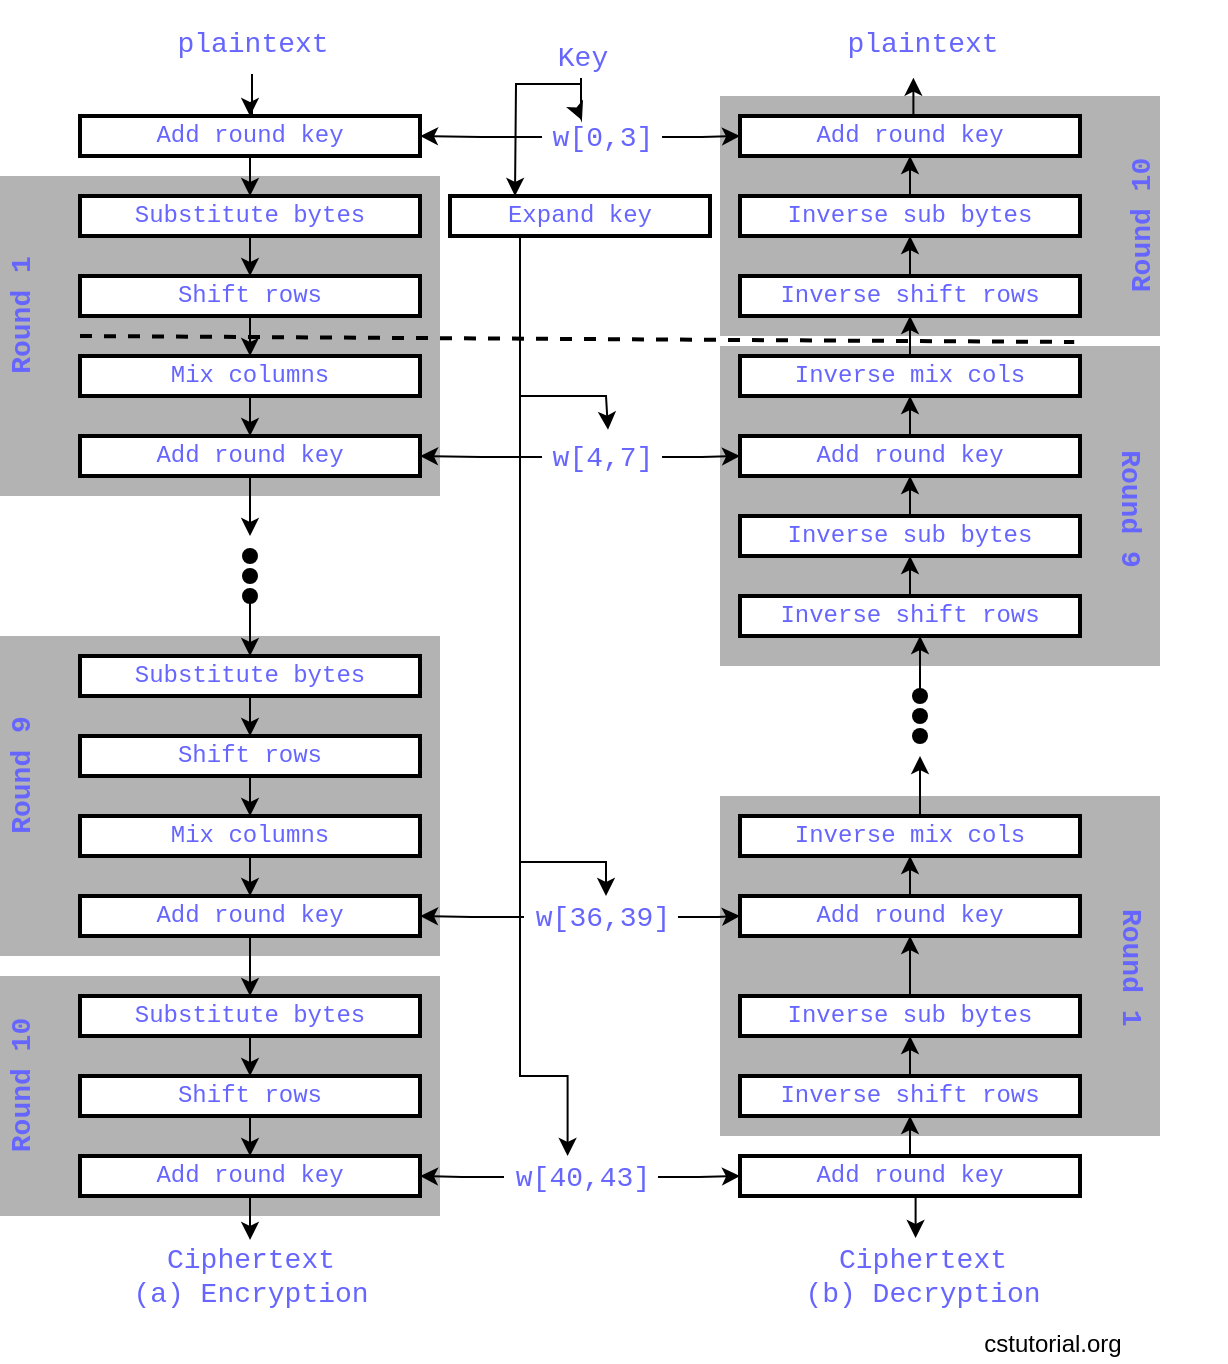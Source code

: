 <mxfile version="17.4.5" type="github" pages="3">
  <diagram id="CxzAvetqkkrdHBWZVYmS" name="Page-1">
    <mxGraphModel dx="832" dy="452" grid="0" gridSize="10" guides="1" tooltips="1" connect="1" arrows="1" fold="1" page="1" pageScale="1" pageWidth="650" pageHeight="400" background="none" math="0" shadow="0">
      <root>
        <mxCell id="0" />
        <mxCell id="1" parent="0" />
        <mxCell id="elB4nLdQnV68VaoinqlS-128" value="" style="group;rounded=0;fontColor=#6666FF;fontFamily=Courier New;" parent="1" vertex="1" connectable="0">
          <mxGeometry x="380" y="430" width="245" height="170" as="geometry" />
        </mxCell>
        <mxCell id="elB4nLdQnV68VaoinqlS-129" value="" style="rounded=0;whiteSpace=wrap;html=1;fontSize=14;strokeColor=none;strokeWidth=2;fillColor=#B3B3B3;fontColor=#6666FF;fontFamily=Courier New;" parent="elB4nLdQnV68VaoinqlS-128" vertex="1">
          <mxGeometry width="220" height="170" as="geometry" />
        </mxCell>
        <mxCell id="elB4nLdQnV68VaoinqlS-130" value="&lt;b&gt;Round 1&lt;br&gt;&lt;/b&gt;" style="text;html=1;align=center;verticalAlign=middle;resizable=0;points=[];autosize=1;strokeColor=none;fillColor=none;fontSize=14;rotation=90;rounded=0;fontColor=#6666FF;fontFamily=Courier New;" parent="elB4nLdQnV68VaoinqlS-128" vertex="1">
          <mxGeometry x="171" y="74.375" width="69" height="21" as="geometry" />
        </mxCell>
        <mxCell id="elB4nLdQnV68VaoinqlS-125" value="" style="group;rounded=0;fontColor=#6666FF;fontFamily=Courier New;" parent="1" vertex="1" connectable="0">
          <mxGeometry x="380" y="205" width="245" height="160" as="geometry" />
        </mxCell>
        <mxCell id="elB4nLdQnV68VaoinqlS-126" value="" style="rounded=0;whiteSpace=wrap;html=1;fontSize=14;strokeColor=none;strokeWidth=2;fillColor=#B3B3B3;fontColor=#6666FF;fontFamily=Courier New;" parent="elB4nLdQnV68VaoinqlS-125" vertex="1">
          <mxGeometry width="220" height="160" as="geometry" />
        </mxCell>
        <mxCell id="elB4nLdQnV68VaoinqlS-127" value="&lt;b&gt;Round 9&lt;br&gt;&lt;/b&gt;" style="text;html=1;align=center;verticalAlign=middle;resizable=0;points=[];autosize=1;strokeColor=none;fillColor=none;fontSize=14;rotation=90;rounded=0;fontColor=#6666FF;fontFamily=Courier New;" parent="elB4nLdQnV68VaoinqlS-125" vertex="1">
          <mxGeometry x="171" y="70" width="69" height="21" as="geometry" />
        </mxCell>
        <mxCell id="elB4nLdQnV68VaoinqlS-114" value="" style="group;rotation=-180;rounded=0;fontColor=#6666FF;fontFamily=Courier New;" parent="1" vertex="1" connectable="0">
          <mxGeometry x="380" y="80" width="253" height="120" as="geometry" />
        </mxCell>
        <mxCell id="elB4nLdQnV68VaoinqlS-115" value="" style="rounded=0;whiteSpace=wrap;html=1;fontSize=14;strokeColor=none;strokeWidth=2;fillColor=#B3B3B3;rotation=-180;fontColor=#6666FF;fontFamily=Courier New;" parent="elB4nLdQnV68VaoinqlS-114" vertex="1">
          <mxGeometry width="220" height="120" as="geometry" />
        </mxCell>
        <mxCell id="elB4nLdQnV68VaoinqlS-116" value="&lt;b&gt;Round 10&lt;br&gt;&lt;/b&gt;" style="text;html=1;align=center;verticalAlign=middle;resizable=0;points=[];autosize=1;strokeColor=none;fillColor=none;fontSize=14;rotation=-90;rounded=0;fontColor=#6666FF;fontFamily=Courier New;" parent="elB4nLdQnV68VaoinqlS-114" vertex="1">
          <mxGeometry x="172" y="55" width="77" height="21" as="geometry" />
        </mxCell>
        <mxCell id="elB4nLdQnV68VaoinqlS-111" value="" style="group;rounded=0;fontColor=#6666FF;fontFamily=Courier New;" parent="1" vertex="1" connectable="0">
          <mxGeometry x="20" y="520" width="220" height="120" as="geometry" />
        </mxCell>
        <mxCell id="elB4nLdQnV68VaoinqlS-112" value="" style="rounded=0;whiteSpace=wrap;html=1;fontSize=14;strokeColor=none;strokeWidth=2;fillColor=#B3B3B3;fontColor=#6666FF;fontFamily=Courier New;" parent="elB4nLdQnV68VaoinqlS-111" vertex="1">
          <mxGeometry width="220" height="120" as="geometry" />
        </mxCell>
        <mxCell id="elB4nLdQnV68VaoinqlS-113" value="&lt;b&gt;Round 10&lt;br&gt;&lt;/b&gt;" style="text;html=1;align=center;verticalAlign=middle;resizable=0;points=[];autosize=1;strokeColor=none;fillColor=none;fontSize=14;rotation=-90;rounded=0;fontColor=#6666FF;fontFamily=Courier New;" parent="elB4nLdQnV68VaoinqlS-111" vertex="1">
          <mxGeometry x="-28" y="45" width="77" height="21" as="geometry" />
        </mxCell>
        <mxCell id="elB4nLdQnV68VaoinqlS-108" value="" style="group;rounded=0;fontColor=#6666FF;fontFamily=Courier New;" parent="1" vertex="1" connectable="0">
          <mxGeometry x="20" y="350" width="220" height="160" as="geometry" />
        </mxCell>
        <mxCell id="elB4nLdQnV68VaoinqlS-109" value="" style="rounded=0;whiteSpace=wrap;html=1;fontSize=14;strokeColor=none;strokeWidth=2;fillColor=#B3B3B3;fontColor=#6666FF;fontFamily=Courier New;" parent="elB4nLdQnV68VaoinqlS-108" vertex="1">
          <mxGeometry width="220" height="160" as="geometry" />
        </mxCell>
        <mxCell id="elB4nLdQnV68VaoinqlS-110" value="&lt;b&gt;Round 9&lt;br&gt;&lt;/b&gt;" style="text;html=1;align=center;verticalAlign=middle;resizable=0;points=[];autosize=1;strokeColor=none;fillColor=none;fontSize=14;rotation=-90;rounded=0;fontColor=#6666FF;fontFamily=Courier New;" parent="elB4nLdQnV68VaoinqlS-108" vertex="1">
          <mxGeometry x="-24" y="60" width="69" height="21" as="geometry" />
        </mxCell>
        <mxCell id="elB4nLdQnV68VaoinqlS-107" value="" style="group;rounded=0;fontColor=#6666FF;fontFamily=Courier New;" parent="1" vertex="1" connectable="0">
          <mxGeometry x="20" y="120" width="220" height="160" as="geometry" />
        </mxCell>
        <mxCell id="elB4nLdQnV68VaoinqlS-105" value="" style="rounded=0;whiteSpace=wrap;html=1;fontSize=14;strokeColor=none;strokeWidth=2;fillColor=#B3B3B3;fontColor=#6666FF;fontFamily=Courier New;" parent="elB4nLdQnV68VaoinqlS-107" vertex="1">
          <mxGeometry width="220" height="160" as="geometry" />
        </mxCell>
        <mxCell id="elB4nLdQnV68VaoinqlS-106" value="&lt;b&gt;Round 1&lt;br&gt;&lt;/b&gt;" style="text;html=1;align=center;verticalAlign=middle;resizable=0;points=[];autosize=1;strokeColor=none;fillColor=none;fontSize=14;rotation=-90;rounded=0;fontColor=#6666FF;fontFamily=Courier New;" parent="elB4nLdQnV68VaoinqlS-107" vertex="1">
          <mxGeometry x="-24" y="60" width="69" height="21" as="geometry" />
        </mxCell>
        <mxCell id="elB4nLdQnV68VaoinqlS-4" style="edgeStyle=orthogonalEdgeStyle;rounded=0;orthogonalLoop=1;jettySize=auto;html=1;exitX=0.5;exitY=1;exitDx=0;exitDy=0;entryX=0.5;entryY=0;entryDx=0;entryDy=0;fontColor=#6666FF;fontFamily=Courier New;" parent="1" source="elB4nLdQnV68VaoinqlS-2" target="elB4nLdQnV68VaoinqlS-3" edge="1">
          <mxGeometry relative="1" as="geometry" />
        </mxCell>
        <mxCell id="elB4nLdQnV68VaoinqlS-2" value="Add round key" style="rounded=0;whiteSpace=wrap;html=1;strokeWidth=2;fontColor=#6666FF;fontFamily=Courier New;" parent="1" vertex="1">
          <mxGeometry x="60" y="90" width="170" height="20" as="geometry" />
        </mxCell>
        <mxCell id="elB4nLdQnV68VaoinqlS-8" style="edgeStyle=orthogonalEdgeStyle;rounded=0;orthogonalLoop=1;jettySize=auto;html=1;exitX=0.5;exitY=1;exitDx=0;exitDy=0;fontColor=#6666FF;fontFamily=Courier New;" parent="1" source="elB4nLdQnV68VaoinqlS-3" target="elB4nLdQnV68VaoinqlS-5" edge="1">
          <mxGeometry relative="1" as="geometry" />
        </mxCell>
        <mxCell id="elB4nLdQnV68VaoinqlS-3" value="Substitute bytes" style="rounded=0;whiteSpace=wrap;html=1;strokeWidth=2;fontColor=#6666FF;fontFamily=Courier New;" parent="1" vertex="1">
          <mxGeometry x="60" y="130" width="170" height="20" as="geometry" />
        </mxCell>
        <mxCell id="elB4nLdQnV68VaoinqlS-9" style="edgeStyle=orthogonalEdgeStyle;rounded=0;orthogonalLoop=1;jettySize=auto;html=1;exitX=0.5;exitY=1;exitDx=0;exitDy=0;fontColor=#6666FF;fontFamily=Courier New;" parent="1" source="elB4nLdQnV68VaoinqlS-5" target="elB4nLdQnV68VaoinqlS-6" edge="1">
          <mxGeometry relative="1" as="geometry" />
        </mxCell>
        <mxCell id="elB4nLdQnV68VaoinqlS-5" value="Shift rows" style="rounded=0;whiteSpace=wrap;html=1;strokeWidth=2;fontColor=#6666FF;fontFamily=Courier New;" parent="1" vertex="1">
          <mxGeometry x="60" y="170" width="170" height="20" as="geometry" />
        </mxCell>
        <mxCell id="elB4nLdQnV68VaoinqlS-10" style="edgeStyle=orthogonalEdgeStyle;rounded=0;orthogonalLoop=1;jettySize=auto;html=1;exitX=0.5;exitY=1;exitDx=0;exitDy=0;entryX=0.5;entryY=0;entryDx=0;entryDy=0;fontColor=#6666FF;fontFamily=Courier New;" parent="1" source="elB4nLdQnV68VaoinqlS-6" target="elB4nLdQnV68VaoinqlS-7" edge="1">
          <mxGeometry relative="1" as="geometry" />
        </mxCell>
        <mxCell id="elB4nLdQnV68VaoinqlS-6" value="Mix columns" style="rounded=0;whiteSpace=wrap;html=1;strokeWidth=2;fontColor=#6666FF;fontFamily=Courier New;" parent="1" vertex="1">
          <mxGeometry x="60" y="210" width="170" height="20" as="geometry" />
        </mxCell>
        <mxCell id="elB4nLdQnV68VaoinqlS-11" style="edgeStyle=orthogonalEdgeStyle;rounded=0;orthogonalLoop=1;jettySize=auto;html=1;exitX=0.5;exitY=1;exitDx=0;exitDy=0;fontColor=#6666FF;fontFamily=Courier New;" parent="1" source="elB4nLdQnV68VaoinqlS-7" edge="1">
          <mxGeometry relative="1" as="geometry">
            <mxPoint x="145" y="300" as="targetPoint" />
          </mxGeometry>
        </mxCell>
        <mxCell id="elB4nLdQnV68VaoinqlS-7" value="Add round key" style="rounded=0;whiteSpace=wrap;html=1;strokeWidth=2;fontColor=#6666FF;fontFamily=Courier New;" parent="1" vertex="1">
          <mxGeometry x="60" y="250" width="170" height="20" as="geometry" />
        </mxCell>
        <mxCell id="elB4nLdQnV68VaoinqlS-18" value="" style="group;rounded=0;fontColor=#6666FF;fontFamily=Courier New;" parent="1" vertex="1" connectable="0">
          <mxGeometry x="125" y="290" width="40" height="60" as="geometry" />
        </mxCell>
        <mxCell id="elB4nLdQnV68VaoinqlS-15" value="" style="shape=waypoint;size=6;pointerEvents=1;points=[];fillColor=none;resizable=0;rotatable=0;perimeter=centerPerimeter;snapToPoint=1;fontSize=25;strokeColor=default;strokeWidth=2;rounded=0;fontColor=#6666FF;fontFamily=Courier New;" parent="elB4nLdQnV68VaoinqlS-18" vertex="1">
          <mxGeometry width="40" height="40" as="geometry" />
        </mxCell>
        <mxCell id="elB4nLdQnV68VaoinqlS-16" value="" style="shape=waypoint;size=6;pointerEvents=1;points=[];fillColor=none;resizable=0;rotatable=0;perimeter=centerPerimeter;snapToPoint=1;fontSize=25;strokeColor=default;strokeWidth=2;rounded=0;fontColor=#6666FF;fontFamily=Courier New;" parent="elB4nLdQnV68VaoinqlS-18" vertex="1">
          <mxGeometry y="10" width="40" height="40" as="geometry" />
        </mxCell>
        <mxCell id="elB4nLdQnV68VaoinqlS-17" value="" style="shape=waypoint;size=6;pointerEvents=1;points=[];fillColor=none;resizable=0;rotatable=0;perimeter=centerPerimeter;snapToPoint=1;fontSize=25;strokeColor=default;strokeWidth=2;rounded=0;fontColor=#6666FF;fontFamily=Courier New;" parent="elB4nLdQnV68VaoinqlS-18" vertex="1">
          <mxGeometry y="20" width="40" height="40" as="geometry" />
        </mxCell>
        <mxCell id="elB4nLdQnV68VaoinqlS-19" style="edgeStyle=orthogonalEdgeStyle;rounded=0;orthogonalLoop=1;jettySize=auto;html=1;exitX=0.5;exitY=1;exitDx=0;exitDy=0;fontColor=#6666FF;fontFamily=Courier New;" parent="1" source="elB4nLdQnV68VaoinqlS-20" target="elB4nLdQnV68VaoinqlS-22" edge="1">
          <mxGeometry relative="1" as="geometry" />
        </mxCell>
        <mxCell id="elB4nLdQnV68VaoinqlS-20" value="Substitute bytes" style="rounded=0;whiteSpace=wrap;html=1;strokeWidth=2;fontColor=#6666FF;fontFamily=Courier New;" parent="1" vertex="1">
          <mxGeometry x="60" y="360" width="170" height="20" as="geometry" />
        </mxCell>
        <mxCell id="elB4nLdQnV68VaoinqlS-21" style="edgeStyle=orthogonalEdgeStyle;rounded=0;orthogonalLoop=1;jettySize=auto;html=1;exitX=0.5;exitY=1;exitDx=0;exitDy=0;fontColor=#6666FF;fontFamily=Courier New;" parent="1" source="elB4nLdQnV68VaoinqlS-22" target="elB4nLdQnV68VaoinqlS-24" edge="1">
          <mxGeometry relative="1" as="geometry" />
        </mxCell>
        <mxCell id="elB4nLdQnV68VaoinqlS-22" value="Shift rows" style="rounded=0;whiteSpace=wrap;html=1;strokeWidth=2;fontColor=#6666FF;fontFamily=Courier New;" parent="1" vertex="1">
          <mxGeometry x="60" y="400" width="170" height="20" as="geometry" />
        </mxCell>
        <mxCell id="elB4nLdQnV68VaoinqlS-23" style="edgeStyle=orthogonalEdgeStyle;rounded=0;orthogonalLoop=1;jettySize=auto;html=1;exitX=0.5;exitY=1;exitDx=0;exitDy=0;entryX=0.5;entryY=0;entryDx=0;entryDy=0;fontColor=#6666FF;fontFamily=Courier New;" parent="1" source="elB4nLdQnV68VaoinqlS-24" target="elB4nLdQnV68VaoinqlS-25" edge="1">
          <mxGeometry relative="1" as="geometry" />
        </mxCell>
        <mxCell id="elB4nLdQnV68VaoinqlS-24" value="Mix columns" style="rounded=0;whiteSpace=wrap;html=1;strokeWidth=2;fontColor=#6666FF;fontFamily=Courier New;" parent="1" vertex="1">
          <mxGeometry x="60" y="440" width="170" height="20" as="geometry" />
        </mxCell>
        <mxCell id="elB4nLdQnV68VaoinqlS-37" style="edgeStyle=orthogonalEdgeStyle;rounded=0;orthogonalLoop=1;jettySize=auto;html=1;exitX=0.5;exitY=1;exitDx=0;exitDy=0;entryX=0.5;entryY=0;entryDx=0;entryDy=0;fontSize=25;fontColor=#6666FF;fontFamily=Courier New;" parent="1" source="elB4nLdQnV68VaoinqlS-25" target="elB4nLdQnV68VaoinqlS-31" edge="1">
          <mxGeometry relative="1" as="geometry" />
        </mxCell>
        <mxCell id="elB4nLdQnV68VaoinqlS-25" value="Add round key" style="rounded=0;whiteSpace=wrap;html=1;strokeWidth=2;fontColor=#6666FF;fontFamily=Courier New;" parent="1" vertex="1">
          <mxGeometry x="60" y="480" width="170" height="20" as="geometry" />
        </mxCell>
        <mxCell id="elB4nLdQnV68VaoinqlS-29" style="edgeStyle=orthogonalEdgeStyle;rounded=0;orthogonalLoop=1;jettySize=auto;html=1;exitX=0.375;exitY=1;exitDx=0;exitDy=0;entryX=0.5;entryY=0;entryDx=0;entryDy=0;fontSize=25;exitPerimeter=0;fontColor=#6666FF;fontFamily=Courier New;" parent="1" source="elB4nLdQnV68VaoinqlS-17" target="elB4nLdQnV68VaoinqlS-20" edge="1">
          <mxGeometry relative="1" as="geometry" />
        </mxCell>
        <mxCell id="elB4nLdQnV68VaoinqlS-30" style="edgeStyle=orthogonalEdgeStyle;rounded=0;orthogonalLoop=1;jettySize=auto;html=1;exitX=0.5;exitY=1;exitDx=0;exitDy=0;fontColor=#6666FF;fontFamily=Courier New;" parent="1" source="elB4nLdQnV68VaoinqlS-31" target="elB4nLdQnV68VaoinqlS-33" edge="1">
          <mxGeometry relative="1" as="geometry" />
        </mxCell>
        <mxCell id="elB4nLdQnV68VaoinqlS-31" value="Substitute bytes" style="rounded=0;whiteSpace=wrap;html=1;strokeWidth=2;fontColor=#6666FF;fontFamily=Courier New;" parent="1" vertex="1">
          <mxGeometry x="60" y="530" width="170" height="20" as="geometry" />
        </mxCell>
        <mxCell id="elB4nLdQnV68VaoinqlS-32" style="edgeStyle=orthogonalEdgeStyle;rounded=0;orthogonalLoop=1;jettySize=auto;html=1;exitX=0.5;exitY=1;exitDx=0;exitDy=0;entryX=0.5;entryY=0;entryDx=0;entryDy=0;fontColor=#6666FF;fontFamily=Courier New;" parent="1" source="elB4nLdQnV68VaoinqlS-33" target="elB4nLdQnV68VaoinqlS-36" edge="1">
          <mxGeometry relative="1" as="geometry">
            <mxPoint x="145" y="610" as="targetPoint" />
          </mxGeometry>
        </mxCell>
        <mxCell id="elB4nLdQnV68VaoinqlS-33" value="Shift rows" style="rounded=0;whiteSpace=wrap;html=1;strokeWidth=2;fontColor=#6666FF;fontFamily=Courier New;" parent="1" vertex="1">
          <mxGeometry x="60" y="570" width="170" height="20" as="geometry" />
        </mxCell>
        <mxCell id="elB4nLdQnV68VaoinqlS-68" style="edgeStyle=orthogonalEdgeStyle;rounded=0;orthogonalLoop=1;jettySize=auto;html=1;exitX=0.5;exitY=1;exitDx=0;exitDy=0;entryX=0.5;entryY=0.025;entryDx=0;entryDy=0;entryPerimeter=0;fontSize=14;fontColor=#6666FF;fontFamily=Courier New;" parent="1" source="elB4nLdQnV68VaoinqlS-36" target="elB4nLdQnV68VaoinqlS-65" edge="1">
          <mxGeometry relative="1" as="geometry" />
        </mxCell>
        <mxCell id="elB4nLdQnV68VaoinqlS-36" value="Add round key" style="rounded=0;whiteSpace=wrap;html=1;strokeWidth=2;fontColor=#6666FF;fontFamily=Courier New;" parent="1" vertex="1">
          <mxGeometry x="60" y="610" width="170" height="20" as="geometry" />
        </mxCell>
        <mxCell id="elB4nLdQnV68VaoinqlS-53" style="edgeStyle=orthogonalEdgeStyle;rounded=0;orthogonalLoop=1;jettySize=auto;html=1;exitX=0.5;exitY=0;exitDx=0;exitDy=0;entryX=0.45;entryY=1.05;entryDx=0;entryDy=0;entryPerimeter=0;fontSize=14;fontColor=#6666FF;fontFamily=Courier New;" parent="1" source="elB4nLdQnV68VaoinqlS-38" target="elB4nLdQnV68VaoinqlS-51" edge="1">
          <mxGeometry relative="1" as="geometry" />
        </mxCell>
        <mxCell id="elB4nLdQnV68VaoinqlS-38" value="Add round key" style="rounded=0;whiteSpace=wrap;html=1;strokeWidth=2;fontColor=#6666FF;fontFamily=Courier New;" parent="1" vertex="1">
          <mxGeometry x="390" y="90" width="170" height="20" as="geometry" />
        </mxCell>
        <mxCell id="elB4nLdQnV68VaoinqlS-50" style="edgeStyle=orthogonalEdgeStyle;rounded=0;orthogonalLoop=1;jettySize=auto;html=1;exitX=0.5;exitY=0;exitDx=0;exitDy=0;entryX=0.5;entryY=1;entryDx=0;entryDy=0;fontSize=25;fontColor=#6666FF;fontFamily=Courier New;" parent="1" source="elB4nLdQnV68VaoinqlS-39" target="elB4nLdQnV68VaoinqlS-38" edge="1">
          <mxGeometry relative="1" as="geometry" />
        </mxCell>
        <mxCell id="elB4nLdQnV68VaoinqlS-39" value="Inverse sub bytes" style="rounded=0;whiteSpace=wrap;html=1;strokeWidth=2;fontColor=#6666FF;fontFamily=Courier New;" parent="1" vertex="1">
          <mxGeometry x="390" y="130" width="170" height="20" as="geometry" />
        </mxCell>
        <mxCell id="elB4nLdQnV68VaoinqlS-49" style="edgeStyle=orthogonalEdgeStyle;rounded=0;orthogonalLoop=1;jettySize=auto;html=1;exitX=0.5;exitY=0;exitDx=0;exitDy=0;entryX=0.5;entryY=1;entryDx=0;entryDy=0;fontSize=25;fontColor=#6666FF;fontFamily=Courier New;" parent="1" source="elB4nLdQnV68VaoinqlS-40" target="elB4nLdQnV68VaoinqlS-39" edge="1">
          <mxGeometry relative="1" as="geometry" />
        </mxCell>
        <mxCell id="elB4nLdQnV68VaoinqlS-40" value="Inverse shift rows" style="rounded=0;whiteSpace=wrap;html=1;strokeWidth=2;fontColor=#6666FF;fontFamily=Courier New;" parent="1" vertex="1">
          <mxGeometry x="390" y="170" width="170" height="20" as="geometry" />
        </mxCell>
        <mxCell id="elB4nLdQnV68VaoinqlS-48" style="edgeStyle=orthogonalEdgeStyle;rounded=0;orthogonalLoop=1;jettySize=auto;html=1;exitX=0.5;exitY=0;exitDx=0;exitDy=0;fontSize=25;fontColor=#6666FF;fontFamily=Courier New;" parent="1" source="elB4nLdQnV68VaoinqlS-41" target="elB4nLdQnV68VaoinqlS-40" edge="1">
          <mxGeometry relative="1" as="geometry" />
        </mxCell>
        <mxCell id="elB4nLdQnV68VaoinqlS-41" value="Inverse mix cols" style="rounded=0;whiteSpace=wrap;html=1;strokeWidth=2;fontColor=#6666FF;fontFamily=Courier New;" parent="1" vertex="1">
          <mxGeometry x="390" y="210" width="170" height="20" as="geometry" />
        </mxCell>
        <mxCell id="elB4nLdQnV68VaoinqlS-47" style="edgeStyle=orthogonalEdgeStyle;rounded=0;orthogonalLoop=1;jettySize=auto;html=1;exitX=0.5;exitY=0;exitDx=0;exitDy=0;entryX=0.5;entryY=1;entryDx=0;entryDy=0;fontSize=25;fontColor=#6666FF;fontFamily=Courier New;" parent="1" source="elB4nLdQnV68VaoinqlS-42" target="elB4nLdQnV68VaoinqlS-41" edge="1">
          <mxGeometry relative="1" as="geometry" />
        </mxCell>
        <mxCell id="elB4nLdQnV68VaoinqlS-42" value="Add round key" style="rounded=0;whiteSpace=wrap;html=1;strokeWidth=2;fontColor=#6666FF;fontFamily=Courier New;" parent="1" vertex="1">
          <mxGeometry x="390" y="250" width="170" height="20" as="geometry" />
        </mxCell>
        <mxCell id="elB4nLdQnV68VaoinqlS-46" style="edgeStyle=orthogonalEdgeStyle;rounded=0;orthogonalLoop=1;jettySize=auto;html=1;exitX=0.5;exitY=0;exitDx=0;exitDy=0;entryX=0.5;entryY=1;entryDx=0;entryDy=0;fontSize=25;fontColor=#6666FF;fontFamily=Courier New;" parent="1" source="elB4nLdQnV68VaoinqlS-43" target="elB4nLdQnV68VaoinqlS-42" edge="1">
          <mxGeometry relative="1" as="geometry" />
        </mxCell>
        <mxCell id="elB4nLdQnV68VaoinqlS-43" value="Inverse sub bytes" style="rounded=0;whiteSpace=wrap;html=1;strokeWidth=2;fontColor=#6666FF;fontFamily=Courier New;" parent="1" vertex="1">
          <mxGeometry x="390" y="290" width="170" height="20" as="geometry" />
        </mxCell>
        <mxCell id="elB4nLdQnV68VaoinqlS-45" style="edgeStyle=orthogonalEdgeStyle;rounded=0;orthogonalLoop=1;jettySize=auto;html=1;exitX=0.5;exitY=0;exitDx=0;exitDy=0;entryX=0.5;entryY=1;entryDx=0;entryDy=0;fontSize=25;fontColor=#6666FF;fontFamily=Courier New;" parent="1" source="elB4nLdQnV68VaoinqlS-44" target="elB4nLdQnV68VaoinqlS-43" edge="1">
          <mxGeometry relative="1" as="geometry" />
        </mxCell>
        <mxCell id="elB4nLdQnV68VaoinqlS-44" value="Inverse shift rows" style="rounded=0;whiteSpace=wrap;html=1;strokeWidth=2;fontColor=#6666FF;fontFamily=Courier New;" parent="1" vertex="1">
          <mxGeometry x="390" y="330" width="170" height="20" as="geometry" />
        </mxCell>
        <mxCell id="elB4nLdQnV68VaoinqlS-51" value="&lt;font style=&quot;font-size: 14px&quot;&gt;plaintext&lt;br&gt;&lt;/font&gt;" style="text;html=1;align=center;verticalAlign=middle;resizable=0;points=[];autosize=1;strokeColor=none;fillColor=none;fontSize=25;rounded=0;fontColor=#6666FF;fontFamily=Courier New;" parent="1" vertex="1">
          <mxGeometry x="438" y="32" width="86" height="37" as="geometry" />
        </mxCell>
        <mxCell id="elB4nLdQnV68VaoinqlS-70" style="edgeStyle=orthogonalEdgeStyle;rounded=0;orthogonalLoop=1;jettySize=auto;html=1;exitX=0.5;exitY=1;exitDx=0;exitDy=0;entryX=0.475;entryY=0;entryDx=0;entryDy=0;entryPerimeter=0;fontSize=14;fontColor=#6666FF;fontFamily=Courier New;" parent="1" source="elB4nLdQnV68VaoinqlS-54" target="elB4nLdQnV68VaoinqlS-67" edge="1">
          <mxGeometry relative="1" as="geometry" />
        </mxCell>
        <mxCell id="elB4nLdQnV68VaoinqlS-133" style="edgeStyle=orthogonalEdgeStyle;rounded=0;orthogonalLoop=1;jettySize=auto;html=1;exitX=0.5;exitY=0;exitDx=0;exitDy=0;entryX=0.5;entryY=1;entryDx=0;entryDy=0;fontSize=14;strokeWidth=1;fontColor=#6666FF;fontFamily=Courier New;" parent="1" source="elB4nLdQnV68VaoinqlS-54" target="elB4nLdQnV68VaoinqlS-55" edge="1">
          <mxGeometry relative="1" as="geometry" />
        </mxCell>
        <mxCell id="elB4nLdQnV68VaoinqlS-54" value="Add round key" style="rounded=0;whiteSpace=wrap;html=1;strokeWidth=2;fontColor=#6666FF;fontFamily=Courier New;" parent="1" vertex="1">
          <mxGeometry x="390" y="610" width="170" height="20" as="geometry" />
        </mxCell>
        <mxCell id="elB4nLdQnV68VaoinqlS-134" style="edgeStyle=orthogonalEdgeStyle;rounded=0;orthogonalLoop=1;jettySize=auto;html=1;exitX=0.5;exitY=0;exitDx=0;exitDy=0;entryX=0.5;entryY=1;entryDx=0;entryDy=0;fontSize=14;strokeWidth=1;fontColor=#6666FF;fontFamily=Courier New;" parent="1" source="elB4nLdQnV68VaoinqlS-55" target="elB4nLdQnV68VaoinqlS-56" edge="1">
          <mxGeometry relative="1" as="geometry" />
        </mxCell>
        <mxCell id="elB4nLdQnV68VaoinqlS-55" value="Inverse shift rows" style="rounded=0;whiteSpace=wrap;html=1;strokeWidth=2;fontColor=#6666FF;fontFamily=Courier New;" parent="1" vertex="1">
          <mxGeometry x="390" y="570" width="170" height="20" as="geometry" />
        </mxCell>
        <mxCell id="elB4nLdQnV68VaoinqlS-135" style="edgeStyle=orthogonalEdgeStyle;rounded=0;orthogonalLoop=1;jettySize=auto;html=1;exitX=0.5;exitY=0;exitDx=0;exitDy=0;entryX=0.5;entryY=1;entryDx=0;entryDy=0;fontSize=14;strokeWidth=1;fontColor=#6666FF;fontFamily=Courier New;" parent="1" source="elB4nLdQnV68VaoinqlS-56" target="elB4nLdQnV68VaoinqlS-57" edge="1">
          <mxGeometry relative="1" as="geometry" />
        </mxCell>
        <mxCell id="elB4nLdQnV68VaoinqlS-56" value="Inverse sub bytes" style="rounded=0;whiteSpace=wrap;html=1;strokeWidth=2;fontColor=#6666FF;fontFamily=Courier New;" parent="1" vertex="1">
          <mxGeometry x="390" y="530" width="170" height="20" as="geometry" />
        </mxCell>
        <mxCell id="elB4nLdQnV68VaoinqlS-136" style="edgeStyle=orthogonalEdgeStyle;rounded=0;orthogonalLoop=1;jettySize=auto;html=1;exitX=0.5;exitY=0;exitDx=0;exitDy=0;entryX=0.5;entryY=1;entryDx=0;entryDy=0;fontSize=14;strokeWidth=1;fontColor=#6666FF;fontFamily=Courier New;" parent="1" source="elB4nLdQnV68VaoinqlS-57" target="elB4nLdQnV68VaoinqlS-58" edge="1">
          <mxGeometry relative="1" as="geometry" />
        </mxCell>
        <mxCell id="elB4nLdQnV68VaoinqlS-57" value="Add round key" style="rounded=0;whiteSpace=wrap;html=1;strokeWidth=2;fontColor=#6666FF;fontFamily=Courier New;" parent="1" vertex="1">
          <mxGeometry x="390" y="480" width="170" height="20" as="geometry" />
        </mxCell>
        <mxCell id="elB4nLdQnV68VaoinqlS-58" value="Inverse mix cols" style="rounded=0;whiteSpace=wrap;html=1;strokeWidth=2;fontColor=#6666FF;fontFamily=Courier New;" parent="1" vertex="1">
          <mxGeometry x="390" y="440" width="170" height="20" as="geometry" />
        </mxCell>
        <mxCell id="elB4nLdQnV68VaoinqlS-59" style="edgeStyle=orthogonalEdgeStyle;rounded=0;orthogonalLoop=1;jettySize=auto;html=1;exitX=0.5;exitY=1;exitDx=0;exitDy=0;fontColor=#6666FF;fontFamily=Courier New;" parent="1" edge="1">
          <mxGeometry relative="1" as="geometry">
            <mxPoint x="480" y="350" as="targetPoint" />
            <mxPoint x="480" y="380" as="sourcePoint" />
          </mxGeometry>
        </mxCell>
        <mxCell id="elB4nLdQnV68VaoinqlS-60" value="" style="group;rounded=0;fontColor=#6666FF;fontFamily=Courier New;" parent="1" vertex="1" connectable="0">
          <mxGeometry x="460" y="360" width="40" height="60" as="geometry" />
        </mxCell>
        <mxCell id="elB4nLdQnV68VaoinqlS-61" value="" style="shape=waypoint;size=6;pointerEvents=1;points=[];fillColor=none;resizable=0;rotatable=0;perimeter=centerPerimeter;snapToPoint=1;fontSize=25;strokeColor=default;strokeWidth=2;rounded=0;fontColor=#6666FF;fontFamily=Courier New;" parent="elB4nLdQnV68VaoinqlS-60" vertex="1">
          <mxGeometry width="40" height="40" as="geometry" />
        </mxCell>
        <mxCell id="elB4nLdQnV68VaoinqlS-62" value="" style="shape=waypoint;size=6;pointerEvents=1;points=[];fillColor=none;resizable=0;rotatable=0;perimeter=centerPerimeter;snapToPoint=1;fontSize=25;strokeColor=default;strokeWidth=2;rounded=0;fontColor=#6666FF;fontFamily=Courier New;" parent="elB4nLdQnV68VaoinqlS-60" vertex="1">
          <mxGeometry y="10" width="40" height="40" as="geometry" />
        </mxCell>
        <mxCell id="elB4nLdQnV68VaoinqlS-63" value="" style="shape=waypoint;size=6;pointerEvents=1;points=[];fillColor=none;resizable=0;rotatable=0;perimeter=centerPerimeter;snapToPoint=1;fontSize=25;strokeColor=default;strokeWidth=2;rounded=0;fontColor=#6666FF;fontFamily=Courier New;" parent="elB4nLdQnV68VaoinqlS-60" vertex="1">
          <mxGeometry y="20" width="40" height="40" as="geometry" />
        </mxCell>
        <mxCell id="elB4nLdQnV68VaoinqlS-64" style="edgeStyle=orthogonalEdgeStyle;rounded=0;orthogonalLoop=1;jettySize=auto;html=1;exitX=0.375;exitY=1;exitDx=0;exitDy=0;fontSize=25;exitPerimeter=0;fontColor=#6666FF;fontFamily=Courier New;" parent="1" edge="1">
          <mxGeometry relative="1" as="geometry">
            <mxPoint x="480" y="440" as="sourcePoint" />
            <mxPoint x="480" y="410" as="targetPoint" />
          </mxGeometry>
        </mxCell>
        <mxCell id="elB4nLdQnV68VaoinqlS-65" value="Ciphertext&lt;br&gt;(a) Encryption" style="text;html=1;align=center;verticalAlign=middle;resizable=0;points=[];autosize=1;strokeColor=none;fillColor=none;fontSize=14;rounded=0;fontColor=#6666FF;fontFamily=Courier New;" parent="1" vertex="1">
          <mxGeometry x="81" y="651" width="128" height="38" as="geometry" />
        </mxCell>
        <mxCell id="elB4nLdQnV68VaoinqlS-67" value="Ciphertext&lt;br&gt;(b) Decryption" style="text;html=1;align=center;verticalAlign=middle;resizable=0;points=[];autosize=1;strokeColor=none;fillColor=none;fontSize=14;rounded=0;fontColor=#6666FF;fontFamily=Courier New;" parent="1" vertex="1">
          <mxGeometry x="417" y="651" width="128" height="38" as="geometry" />
        </mxCell>
        <mxCell id="elB4nLdQnV68VaoinqlS-72" value="" style="edgeStyle=orthogonalEdgeStyle;rounded=0;orthogonalLoop=1;jettySize=auto;html=1;fontSize=14;fontColor=#6666FF;fontFamily=Courier New;" parent="1" source="elB4nLdQnV68VaoinqlS-71" target="elB4nLdQnV68VaoinqlS-25" edge="1">
          <mxGeometry relative="1" as="geometry" />
        </mxCell>
        <mxCell id="elB4nLdQnV68VaoinqlS-75" style="edgeStyle=orthogonalEdgeStyle;rounded=0;orthogonalLoop=1;jettySize=auto;html=1;entryX=0;entryY=0.5;entryDx=0;entryDy=0;fontSize=14;fontColor=#6666FF;fontFamily=Courier New;" parent="1" source="elB4nLdQnV68VaoinqlS-71" target="elB4nLdQnV68VaoinqlS-57" edge="1">
          <mxGeometry relative="1" as="geometry" />
        </mxCell>
        <mxCell id="elB4nLdQnV68VaoinqlS-71" value="w[36,39]" style="text;html=1;align=center;verticalAlign=middle;resizable=0;points=[];autosize=1;strokeColor=none;fillColor=none;fontSize=14;rounded=0;fontColor=#6666FF;fontFamily=Courier New;" parent="1" vertex="1">
          <mxGeometry x="282" y="480" width="77" height="21" as="geometry" />
        </mxCell>
        <mxCell id="elB4nLdQnV68VaoinqlS-79" style="edgeStyle=orthogonalEdgeStyle;rounded=0;orthogonalLoop=1;jettySize=auto;html=1;entryX=1;entryY=0.5;entryDx=0;entryDy=0;fontSize=14;fontColor=#6666FF;fontFamily=Courier New;" parent="1" source="elB4nLdQnV68VaoinqlS-76" target="elB4nLdQnV68VaoinqlS-36" edge="1">
          <mxGeometry relative="1" as="geometry" />
        </mxCell>
        <mxCell id="elB4nLdQnV68VaoinqlS-80" style="edgeStyle=orthogonalEdgeStyle;rounded=0;orthogonalLoop=1;jettySize=auto;html=1;entryX=0;entryY=0.5;entryDx=0;entryDy=0;fontSize=14;fontColor=#6666FF;fontFamily=Courier New;" parent="1" source="elB4nLdQnV68VaoinqlS-76" target="elB4nLdQnV68VaoinqlS-54" edge="1">
          <mxGeometry relative="1" as="geometry" />
        </mxCell>
        <mxCell id="elB4nLdQnV68VaoinqlS-76" value="w[40,43]" style="text;html=1;align=center;verticalAlign=middle;resizable=0;points=[];autosize=1;strokeColor=none;fillColor=none;fontSize=14;rounded=0;fontColor=#6666FF;fontFamily=Courier New;" parent="1" vertex="1">
          <mxGeometry x="272" y="610" width="77" height="21" as="geometry" />
        </mxCell>
        <mxCell id="elB4nLdQnV68VaoinqlS-82" style="edgeStyle=orthogonalEdgeStyle;rounded=0;orthogonalLoop=1;jettySize=auto;html=1;entryX=1;entryY=0.5;entryDx=0;entryDy=0;fontSize=14;fontColor=#6666FF;fontFamily=Courier New;" parent="1" source="elB4nLdQnV68VaoinqlS-81" target="elB4nLdQnV68VaoinqlS-7" edge="1">
          <mxGeometry relative="1" as="geometry" />
        </mxCell>
        <mxCell id="elB4nLdQnV68VaoinqlS-83" style="edgeStyle=orthogonalEdgeStyle;rounded=0;orthogonalLoop=1;jettySize=auto;html=1;entryX=0;entryY=0.5;entryDx=0;entryDy=0;fontSize=14;fontColor=#6666FF;fontFamily=Courier New;" parent="1" source="elB4nLdQnV68VaoinqlS-81" target="elB4nLdQnV68VaoinqlS-42" edge="1">
          <mxGeometry relative="1" as="geometry" />
        </mxCell>
        <mxCell id="elB4nLdQnV68VaoinqlS-81" value="w[4,7]" style="text;html=1;align=center;verticalAlign=middle;resizable=0;points=[];autosize=1;strokeColor=none;fillColor=none;fontSize=14;rounded=0;fontColor=#6666FF;fontFamily=Courier New;" parent="1" vertex="1">
          <mxGeometry x="291" y="250" width="60" height="21" as="geometry" />
        </mxCell>
        <mxCell id="elB4nLdQnV68VaoinqlS-85" style="edgeStyle=orthogonalEdgeStyle;rounded=0;orthogonalLoop=1;jettySize=auto;html=1;entryX=1;entryY=0.5;entryDx=0;entryDy=0;fontSize=14;fontColor=#6666FF;fontFamily=Courier New;" parent="1" source="elB4nLdQnV68VaoinqlS-84" target="elB4nLdQnV68VaoinqlS-2" edge="1">
          <mxGeometry relative="1" as="geometry" />
        </mxCell>
        <mxCell id="elB4nLdQnV68VaoinqlS-86" style="edgeStyle=orthogonalEdgeStyle;rounded=0;orthogonalLoop=1;jettySize=auto;html=1;entryX=0;entryY=0.5;entryDx=0;entryDy=0;fontSize=14;fontColor=#6666FF;fontFamily=Courier New;" parent="1" source="elB4nLdQnV68VaoinqlS-84" target="elB4nLdQnV68VaoinqlS-38" edge="1">
          <mxGeometry relative="1" as="geometry" />
        </mxCell>
        <mxCell id="elB4nLdQnV68VaoinqlS-84" value="w[0,3]" style="text;html=1;align=center;verticalAlign=middle;resizable=0;points=[];autosize=1;strokeColor=none;fillColor=none;fontSize=14;rounded=0;fontColor=#6666FF;fontFamily=Courier New;" parent="1" vertex="1">
          <mxGeometry x="291" y="90" width="60" height="21" as="geometry" />
        </mxCell>
        <mxCell id="elB4nLdQnV68VaoinqlS-88" style="edgeStyle=orthogonalEdgeStyle;rounded=0;orthogonalLoop=1;jettySize=auto;html=1;fontSize=14;fontColor=#6666FF;fontFamily=Courier New;" parent="1" source="elB4nLdQnV68VaoinqlS-87" target="elB4nLdQnV68VaoinqlS-2" edge="1">
          <mxGeometry relative="1" as="geometry" />
        </mxCell>
        <mxCell id="elB4nLdQnV68VaoinqlS-87" value="&lt;font style=&quot;font-size: 14px&quot;&gt;plaintext&lt;br&gt;&lt;/font&gt;" style="text;html=1;align=center;verticalAlign=middle;resizable=0;points=[];autosize=1;strokeColor=none;fillColor=none;fontSize=25;rounded=0;fontColor=#6666FF;fontFamily=Courier New;" parent="1" vertex="1">
          <mxGeometry x="103" y="32" width="86" height="37" as="geometry" />
        </mxCell>
        <mxCell id="elB4nLdQnV68VaoinqlS-90" style="edgeStyle=orthogonalEdgeStyle;rounded=0;orthogonalLoop=1;jettySize=auto;html=1;entryX=0.333;entryY=0.1;entryDx=0;entryDy=0;entryPerimeter=0;fontSize=14;fontColor=#6666FF;fontFamily=Courier New;" parent="1" source="elB4nLdQnV68VaoinqlS-89" target="elB4nLdQnV68VaoinqlS-84" edge="1">
          <mxGeometry relative="1" as="geometry" />
        </mxCell>
        <mxCell id="elB4nLdQnV68VaoinqlS-89" value="Key" style="text;html=1;align=center;verticalAlign=middle;resizable=0;points=[];autosize=1;strokeColor=none;fillColor=none;fontSize=14;rounded=0;fontColor=#6666FF;fontFamily=Courier New;" parent="1" vertex="1">
          <mxGeometry x="293" y="50" width="35" height="21" as="geometry" />
        </mxCell>
        <mxCell id="elB4nLdQnV68VaoinqlS-91" value="" style="endArrow=classic;html=1;rounded=0;fontSize=14;entryX=0.25;entryY=0;entryDx=0;entryDy=0;fontColor=#6666FF;fontFamily=Courier New;" parent="1" target="elB4nLdQnV68VaoinqlS-92" edge="1">
          <mxGeometry width="50" height="50" relative="1" as="geometry">
            <mxPoint x="310" y="74" as="sourcePoint" />
            <mxPoint x="260" y="120" as="targetPoint" />
            <Array as="points">
              <mxPoint x="278" y="74" />
            </Array>
          </mxGeometry>
        </mxCell>
        <mxCell id="elB4nLdQnV68VaoinqlS-93" style="edgeStyle=orthogonalEdgeStyle;rounded=0;orthogonalLoop=1;jettySize=auto;html=1;exitX=0.25;exitY=1;exitDx=0;exitDy=0;fontSize=14;entryX=0.413;entryY=0;entryDx=0;entryDy=0;entryPerimeter=0;fontColor=#6666FF;fontFamily=Courier New;" parent="1" source="elB4nLdQnV68VaoinqlS-92" target="elB4nLdQnV68VaoinqlS-76" edge="1">
          <mxGeometry relative="1" as="geometry">
            <mxPoint x="278" y="580" as="targetPoint" />
            <Array as="points">
              <mxPoint x="280" y="150" />
              <mxPoint x="280" y="570" />
              <mxPoint x="303" y="570" />
            </Array>
          </mxGeometry>
        </mxCell>
        <mxCell id="elB4nLdQnV68VaoinqlS-92" value="Expand key" style="rounded=0;whiteSpace=wrap;html=1;strokeWidth=2;fontColor=#6666FF;fontFamily=Courier New;" parent="1" vertex="1">
          <mxGeometry x="245" y="130" width="130" height="20" as="geometry" />
        </mxCell>
        <mxCell id="elB4nLdQnV68VaoinqlS-100" value="" style="endArrow=classic;html=1;rounded=0;fontSize=14;entryX=0.55;entryY=-0.15;entryDx=0;entryDy=0;entryPerimeter=0;fontColor=#6666FF;fontFamily=Courier New;" parent="1" target="elB4nLdQnV68VaoinqlS-81" edge="1">
          <mxGeometry width="50" height="50" relative="1" as="geometry">
            <mxPoint x="280" y="230" as="sourcePoint" />
            <mxPoint x="310" y="300" as="targetPoint" />
            <Array as="points">
              <mxPoint x="323" y="230" />
            </Array>
          </mxGeometry>
        </mxCell>
        <mxCell id="elB4nLdQnV68VaoinqlS-101" value="" style="endArrow=classic;html=1;rounded=0;fontSize=14;entryX=0.55;entryY=-0.15;entryDx=0;entryDy=0;entryPerimeter=0;fontColor=#6666FF;fontFamily=Courier New;" parent="1" edge="1">
          <mxGeometry width="50" height="50" relative="1" as="geometry">
            <mxPoint x="280" y="463" as="sourcePoint" />
            <mxPoint x="323" y="480" as="targetPoint" />
            <Array as="points">
              <mxPoint x="323" y="463" />
            </Array>
          </mxGeometry>
        </mxCell>
        <mxCell id="elB4nLdQnV68VaoinqlS-131" value="" style="endArrow=none;dashed=1;html=1;rounded=0;fontSize=14;entryX=0.195;entryY=-0.025;entryDx=0;entryDy=0;entryPerimeter=0;strokeWidth=2;fontColor=#6666FF;fontFamily=Courier New;" parent="1" target="elB4nLdQnV68VaoinqlS-115" edge="1">
          <mxGeometry width="50" height="50" relative="1" as="geometry">
            <mxPoint x="60" y="200" as="sourcePoint" />
            <mxPoint x="610" y="210" as="targetPoint" />
          </mxGeometry>
        </mxCell>
        <mxCell id="S22eiQFwwDsQfrcJBg-g-1" value="cstutorial.org" style="text;html=1;align=center;verticalAlign=middle;resizable=0;points=[];autosize=1;strokeColor=none;fillColor=none;" vertex="1" parent="1">
          <mxGeometry x="500" y="695" width="92" height="18" as="geometry" />
        </mxCell>
      </root>
    </mxGraphModel>
  </diagram>
  <diagram id="d3Tb2gpTxpngbnREzNg5" name="Page-2">
    <mxGraphModel dx="832" dy="452" grid="1" gridSize="10" guides="1" tooltips="1" connect="1" arrows="1" fold="1" page="1" pageScale="1" pageWidth="650" pageHeight="400" math="1" shadow="0">
      <root>
        <mxCell id="0" />
        <mxCell id="1" parent="0" />
        <mxCell id="gvMR3T7ZL8Usw0zva4ws-24" value="" style="rounded=0;whiteSpace=wrap;html=1;shadow=0;fillColor=#666666;rotation=90;strokeColor=none;" parent="1" vertex="1">
          <mxGeometry x="388.13" y="324.38" width="273.75" height="40" as="geometry" />
        </mxCell>
        <mxCell id="gvMR3T7ZL8Usw0zva4ws-4" value="" style="group" parent="1" vertex="1" connectable="0">
          <mxGeometry x="230" y="206" width="330" height="314" as="geometry" />
        </mxCell>
        <mxCell id="gvMR3T7ZL8Usw0zva4ws-51" value="" style="whiteSpace=wrap;html=1;aspect=fixed;shadow=0;fillColor=#CCCCCC;" parent="gvMR3T7ZL8Usw0zva4ws-4" vertex="1">
          <mxGeometry x="-20" y="-36" width="350" height="350" as="geometry" />
        </mxCell>
        <mxCell id="gvMR3T7ZL8Usw0zva4ws-1" value="" style="rounded=0;whiteSpace=wrap;html=1;shadow=0;perimeterSpacing=1;horizontal=1;fillColor=#999999;strokeColor=none;" parent="gvMR3T7ZL8Usw0zva4ws-4" vertex="1">
          <mxGeometry x="5.657" y="4" width="134.343" height="40" as="geometry" />
        </mxCell>
        <mxCell id="gvMR3T7ZL8Usw0zva4ws-3" value="Round 1" style="rounded=0;whiteSpace=wrap;html=1;shadow=0;perimeterSpacing=1;horizontal=1;" parent="gvMR3T7ZL8Usw0zva4ws-4" vertex="1">
          <mxGeometry width="134.343" height="40" as="geometry" />
        </mxCell>
        <mxCell id="gvMR3T7ZL8Usw0zva4ws-5" value="" style="group" parent="1" vertex="1" connectable="0">
          <mxGeometry x="230" y="270" width="190" height="290" as="geometry" />
        </mxCell>
        <mxCell id="gvMR3T7ZL8Usw0zva4ws-6" value="" style="rounded=0;whiteSpace=wrap;html=1;shadow=0;perimeterSpacing=1;horizontal=1;fillColor=#999999;strokeColor=none;" parent="gvMR3T7ZL8Usw0zva4ws-5" vertex="1">
          <mxGeometry x="5.657" y="4" width="134.343" height="40" as="geometry" />
        </mxCell>
        <mxCell id="gvMR3T7ZL8Usw0zva4ws-7" value="Round 2" style="rounded=0;whiteSpace=wrap;html=1;shadow=0;perimeterSpacing=1;horizontal=1;" parent="gvMR3T7ZL8Usw0zva4ws-5" vertex="1">
          <mxGeometry width="134.343" height="40" as="geometry" />
        </mxCell>
        <mxCell id="gvMR3T7ZL8Usw0zva4ws-8" value="" style="group" parent="1" vertex="1" connectable="0">
          <mxGeometry x="230" y="430" width="140" height="44" as="geometry" />
        </mxCell>
        <mxCell id="gvMR3T7ZL8Usw0zva4ws-9" value="" style="rounded=0;whiteSpace=wrap;html=1;shadow=0;perimeterSpacing=1;horizontal=1;fillColor=#999999;strokeColor=none;" parent="gvMR3T7ZL8Usw0zva4ws-8" vertex="1">
          <mxGeometry x="5.657" y="4" width="134.343" height="40" as="geometry" />
        </mxCell>
        <mxCell id="gvMR3T7ZL8Usw0zva4ws-10" value="Round \(N_r\)&lt;br&gt;(Slightly different)" style="rounded=0;whiteSpace=wrap;html=1;shadow=0;perimeterSpacing=1;horizontal=1;" parent="gvMR3T7ZL8Usw0zva4ws-8" vertex="1">
          <mxGeometry width="134.343" height="40" as="geometry" />
        </mxCell>
        <mxCell id="gvMR3T7ZL8Usw0zva4ws-15" value="" style="rounded=0;whiteSpace=wrap;html=1;shadow=0;fillColor=#FFFFFF;rotation=90;" parent="1" vertex="1">
          <mxGeometry x="378" y="314" width="272.5" height="50" as="geometry" />
        </mxCell>
        <mxCell id="gvMR3T7ZL8Usw0zva4ws-21" value="" style="group" parent="1" vertex="1" connectable="0">
          <mxGeometry x="230" y="330" width="140" height="44" as="geometry" />
        </mxCell>
        <mxCell id="gvMR3T7ZL8Usw0zva4ws-22" value="" style="rounded=0;whiteSpace=wrap;html=1;shadow=0;perimeterSpacing=1;horizontal=1;fillColor=#999999;strokeColor=none;" parent="gvMR3T7ZL8Usw0zva4ws-21" vertex="1">
          <mxGeometry x="5.657" y="4" width="134.343" height="40" as="geometry" />
        </mxCell>
        <mxCell id="gvMR3T7ZL8Usw0zva4ws-23" value="Round 3" style="rounded=0;whiteSpace=wrap;html=1;shadow=0;perimeterSpacing=1;horizontal=1;" parent="gvMR3T7ZL8Usw0zva4ws-21" vertex="1">
          <mxGeometry width="134.343" height="40" as="geometry" />
        </mxCell>
        <mxCell id="gvMR3T7ZL8Usw0zva4ws-25" style="edgeStyle=orthogonalEdgeStyle;rounded=0;orthogonalLoop=1;jettySize=auto;html=1;exitX=0.085;exitY=1.005;exitDx=0;exitDy=0;entryX=1;entryY=0.5;entryDx=0;entryDy=0;exitPerimeter=0;" parent="1" source="gvMR3T7ZL8Usw0zva4ws-15" target="gvMR3T7ZL8Usw0zva4ws-3" edge="1">
          <mxGeometry relative="1" as="geometry" />
        </mxCell>
        <mxCell id="gvMR3T7ZL8Usw0zva4ws-26" style="edgeStyle=orthogonalEdgeStyle;rounded=0;orthogonalLoop=1;jettySize=auto;html=1;exitX=0.32;exitY=0.965;exitDx=0;exitDy=0;entryX=1;entryY=0.5;entryDx=0;entryDy=0;exitPerimeter=0;" parent="1" source="gvMR3T7ZL8Usw0zva4ws-15" target="gvMR3T7ZL8Usw0zva4ws-7" edge="1">
          <mxGeometry relative="1" as="geometry" />
        </mxCell>
        <mxCell id="gvMR3T7ZL8Usw0zva4ws-28" style="edgeStyle=orthogonalEdgeStyle;rounded=0;orthogonalLoop=1;jettySize=auto;html=1;exitX=0.537;exitY=1.005;exitDx=0;exitDy=0;entryX=1;entryY=0.5;entryDx=0;entryDy=0;exitPerimeter=0;" parent="1" source="gvMR3T7ZL8Usw0zva4ws-15" target="gvMR3T7ZL8Usw0zva4ws-23" edge="1">
          <mxGeometry relative="1" as="geometry" />
        </mxCell>
        <mxCell id="gvMR3T7ZL8Usw0zva4ws-29" style="edgeStyle=orthogonalEdgeStyle;rounded=0;orthogonalLoop=1;jettySize=auto;html=1;exitX=0.907;exitY=1.025;exitDx=0;exitDy=0;entryX=1;entryY=0.5;entryDx=0;entryDy=0;exitPerimeter=0;" parent="1" source="gvMR3T7ZL8Usw0zva4ws-15" target="gvMR3T7ZL8Usw0zva4ws-10" edge="1">
          <mxGeometry relative="1" as="geometry" />
        </mxCell>
        <mxCell id="gvMR3T7ZL8Usw0zva4ws-30" value="\(k_0\)" style="text;html=1;align=center;verticalAlign=middle;resizable=0;points=[];autosize=1;strokeColor=none;fillColor=none;" parent="1" vertex="1">
          <mxGeometry x="400" y="206" width="50" height="20" as="geometry" />
        </mxCell>
        <mxCell id="gvMR3T7ZL8Usw0zva4ws-31" value="\(k_1\)" style="text;html=1;align=center;verticalAlign=middle;resizable=0;points=[];autosize=1;strokeColor=none;fillColor=none;" parent="1" vertex="1">
          <mxGeometry x="400" y="270" width="50" height="20" as="geometry" />
        </mxCell>
        <mxCell id="gvMR3T7ZL8Usw0zva4ws-32" value="\(k_2\)" style="text;html=1;align=center;verticalAlign=middle;resizable=0;points=[];autosize=1;strokeColor=none;fillColor=none;" parent="1" vertex="1">
          <mxGeometry x="410" y="329" width="50" height="20" as="geometry" />
        </mxCell>
        <mxCell id="gvMR3T7ZL8Usw0zva4ws-33" value="\(k_R\)" style="text;html=1;align=center;verticalAlign=middle;resizable=0;points=[];autosize=1;strokeColor=none;fillColor=none;" parent="1" vertex="1">
          <mxGeometry x="405" y="430" width="60" height="20" as="geometry" />
        </mxCell>
        <mxCell id="gvMR3T7ZL8Usw0zva4ws-34" value="Key expansion" style="text;html=1;align=center;verticalAlign=middle;resizable=0;points=[];autosize=1;strokeColor=none;fillColor=none;rotation=-90;" parent="1" vertex="1">
          <mxGeometry x="464.25" y="330" width="100" height="20" as="geometry" />
        </mxCell>
        <mxCell id="gvMR3T7ZL8Usw0zva4ws-35" value="Round keys (128 bits)" style="text;html=1;align=center;verticalAlign=middle;resizable=0;points=[];autosize=1;strokeColor=none;fillColor=none;" parent="1" vertex="1">
          <mxGeometry x="325" y="170" width="150" height="20" as="geometry" />
        </mxCell>
        <mxCell id="gvMR3T7ZL8Usw0zva4ws-39" style="edgeStyle=orthogonalEdgeStyle;rounded=0;orthogonalLoop=1;jettySize=auto;html=1;exitX=0.5;exitY=1;exitDx=0;exitDy=0;entryX=0.5;entryY=0;entryDx=0;entryDy=0;endArrow=none;endFill=0;" parent="1" source="gvMR3T7ZL8Usw0zva4ws-3" target="gvMR3T7ZL8Usw0zva4ws-7" edge="1">
          <mxGeometry relative="1" as="geometry" />
        </mxCell>
        <mxCell id="gvMR3T7ZL8Usw0zva4ws-40" style="edgeStyle=orthogonalEdgeStyle;rounded=0;orthogonalLoop=1;jettySize=auto;html=1;exitX=0.5;exitY=1;exitDx=0;exitDy=0;endArrow=none;endFill=0;" parent="1" source="gvMR3T7ZL8Usw0zva4ws-7" edge="1">
          <mxGeometry relative="1" as="geometry">
            <mxPoint x="297" y="330" as="targetPoint" />
          </mxGeometry>
        </mxCell>
        <mxCell id="gvMR3T7ZL8Usw0zva4ws-44" value="" style="group" parent="1" vertex="1" connectable="0">
          <mxGeometry x="280" y="370" width="40" height="59.62" as="geometry" />
        </mxCell>
        <mxCell id="gvMR3T7ZL8Usw0zva4ws-41" value="" style="shape=waypoint;sketch=0;size=6;pointerEvents=1;points=[];fillColor=none;resizable=0;rotatable=0;perimeter=centerPerimeter;snapToPoint=1;shadow=0;" parent="gvMR3T7ZL8Usw0zva4ws-44" vertex="1">
          <mxGeometry width="40" height="40" as="geometry" />
        </mxCell>
        <mxCell id="gvMR3T7ZL8Usw0zva4ws-42" value="" style="shape=waypoint;sketch=0;size=6;pointerEvents=1;points=[];fillColor=none;resizable=0;rotatable=0;perimeter=centerPerimeter;snapToPoint=1;shadow=0;" parent="gvMR3T7ZL8Usw0zva4ws-44" vertex="1">
          <mxGeometry y="9.62" width="40" height="40" as="geometry" />
        </mxCell>
        <mxCell id="gvMR3T7ZL8Usw0zva4ws-43" value="" style="shape=waypoint;sketch=0;size=6;pointerEvents=1;points=[];fillColor=none;resizable=0;rotatable=0;perimeter=centerPerimeter;snapToPoint=1;shadow=0;" parent="gvMR3T7ZL8Usw0zva4ws-44" vertex="1">
          <mxGeometry y="19.62" width="40" height="40" as="geometry" />
        </mxCell>
        <mxCell id="gvMR3T7ZL8Usw0zva4ws-45" value="" style="group" parent="1" vertex="1" connectable="0">
          <mxGeometry x="410" y="370" width="40" height="59.62" as="geometry" />
        </mxCell>
        <mxCell id="gvMR3T7ZL8Usw0zva4ws-46" value="" style="shape=waypoint;sketch=0;size=6;pointerEvents=1;points=[];fillColor=none;resizable=0;rotatable=0;perimeter=centerPerimeter;snapToPoint=1;shadow=0;" parent="gvMR3T7ZL8Usw0zva4ws-45" vertex="1">
          <mxGeometry width="40" height="40" as="geometry" />
        </mxCell>
        <mxCell id="gvMR3T7ZL8Usw0zva4ws-47" value="" style="shape=waypoint;sketch=0;size=6;pointerEvents=1;points=[];fillColor=none;resizable=0;rotatable=0;perimeter=centerPerimeter;snapToPoint=1;shadow=0;" parent="gvMR3T7ZL8Usw0zva4ws-45" vertex="1">
          <mxGeometry y="9.62" width="40" height="40" as="geometry" />
        </mxCell>
        <mxCell id="gvMR3T7ZL8Usw0zva4ws-48" value="" style="shape=waypoint;sketch=0;size=6;pointerEvents=1;points=[];fillColor=none;resizable=0;rotatable=0;perimeter=centerPerimeter;snapToPoint=1;shadow=0;" parent="gvMR3T7ZL8Usw0zva4ws-45" vertex="1">
          <mxGeometry y="19.62" width="40" height="40" as="geometry" />
        </mxCell>
        <mxCell id="gvMR3T7ZL8Usw0zva4ws-50" value="" style="edgeStyle=orthogonalEdgeStyle;rounded=0;orthogonalLoop=1;jettySize=auto;html=1;endArrow=classic;endFill=1;" parent="1" source="gvMR3T7ZL8Usw0zva4ws-49" target="gvMR3T7ZL8Usw0zva4ws-3" edge="1">
          <mxGeometry relative="1" as="geometry" />
        </mxCell>
        <mxCell id="gvMR3T7ZL8Usw0zva4ws-49" value="128 bits plain text" style="text;html=1;align=center;verticalAlign=middle;resizable=0;points=[];autosize=1;strokeColor=none;fillColor=none;" parent="1" vertex="1">
          <mxGeometry x="232" y="130" width="130" height="20" as="geometry" />
        </mxCell>
        <mxCell id="gvMR3T7ZL8Usw0zva4ws-70" style="edgeStyle=orthogonalEdgeStyle;rounded=0;orthogonalLoop=1;jettySize=auto;html=1;entryX=0.104;entryY=-0.035;entryDx=0;entryDy=0;entryPerimeter=0;endArrow=classic;endFill=1;" parent="1" source="gvMR3T7ZL8Usw0zva4ws-52" target="gvMR3T7ZL8Usw0zva4ws-15" edge="1">
          <mxGeometry relative="1" as="geometry" />
        </mxCell>
        <mxCell id="gvMR3T7ZL8Usw0zva4ws-52" value="Cipher key&lt;br&gt;(128, 192, or 256&amp;nbsp; bits)" style="text;html=1;align=center;verticalAlign=middle;resizable=0;points=[];autosize=1;strokeColor=none;fillColor=none;" parent="1" vertex="1">
          <mxGeometry x="580" y="216" width="160" height="30" as="geometry" />
        </mxCell>
        <mxCell id="gvMR3T7ZL8Usw0zva4ws-53" value="" style="shape=table;html=1;whiteSpace=wrap;startSize=0;container=1;collapsible=0;childLayout=tableLayout;shadow=0;fillColor=#CCCCCC;" parent="1" vertex="1">
          <mxGeometry x="610" y="272" width="120" height="160" as="geometry" />
        </mxCell>
        <mxCell id="gvMR3T7ZL8Usw0zva4ws-54" value="" style="shape=tableRow;horizontal=0;startSize=0;swimlaneHead=0;swimlaneBody=0;top=0;left=0;bottom=0;right=0;collapsible=0;dropTarget=0;fillColor=none;points=[[0,0.5],[1,0.5]];portConstraint=eastwest;shadow=0;" parent="gvMR3T7ZL8Usw0zva4ws-53" vertex="1">
          <mxGeometry width="120" height="40" as="geometry" />
        </mxCell>
        <mxCell id="gvMR3T7ZL8Usw0zva4ws-55" value="R" style="shape=partialRectangle;html=1;whiteSpace=wrap;connectable=0;fillColor=none;top=0;left=0;bottom=0;right=0;overflow=hidden;shadow=0;" parent="gvMR3T7ZL8Usw0zva4ws-54" vertex="1">
          <mxGeometry width="60" height="40" as="geometry">
            <mxRectangle width="60" height="40" as="alternateBounds" />
          </mxGeometry>
        </mxCell>
        <mxCell id="gvMR3T7ZL8Usw0zva4ws-56" value="Key size" style="shape=partialRectangle;html=1;whiteSpace=wrap;connectable=0;fillColor=none;top=0;left=0;bottom=0;right=0;overflow=hidden;shadow=0;" parent="gvMR3T7ZL8Usw0zva4ws-54" vertex="1">
          <mxGeometry x="60" width="60" height="40" as="geometry">
            <mxRectangle width="60" height="40" as="alternateBounds" />
          </mxGeometry>
        </mxCell>
        <mxCell id="gvMR3T7ZL8Usw0zva4ws-58" value="" style="shape=tableRow;horizontal=0;startSize=0;swimlaneHead=0;swimlaneBody=0;top=0;left=0;bottom=0;right=0;collapsible=0;dropTarget=0;fillColor=none;points=[[0,0.5],[1,0.5]];portConstraint=eastwest;shadow=0;" parent="gvMR3T7ZL8Usw0zva4ws-53" vertex="1">
          <mxGeometry y="40" width="120" height="40" as="geometry" />
        </mxCell>
        <mxCell id="gvMR3T7ZL8Usw0zva4ws-59" value="10" style="shape=partialRectangle;html=1;whiteSpace=wrap;connectable=0;fillColor=none;top=0;left=0;bottom=0;right=0;overflow=hidden;shadow=0;" parent="gvMR3T7ZL8Usw0zva4ws-58" vertex="1">
          <mxGeometry width="60" height="40" as="geometry">
            <mxRectangle width="60" height="40" as="alternateBounds" />
          </mxGeometry>
        </mxCell>
        <mxCell id="gvMR3T7ZL8Usw0zva4ws-60" value="128" style="shape=partialRectangle;html=1;whiteSpace=wrap;connectable=0;fillColor=none;top=0;left=0;bottom=0;right=0;overflow=hidden;shadow=0;" parent="gvMR3T7ZL8Usw0zva4ws-58" vertex="1">
          <mxGeometry x="60" width="60" height="40" as="geometry">
            <mxRectangle width="60" height="40" as="alternateBounds" />
          </mxGeometry>
        </mxCell>
        <mxCell id="gvMR3T7ZL8Usw0zva4ws-62" value="" style="shape=tableRow;horizontal=0;startSize=0;swimlaneHead=0;swimlaneBody=0;top=0;left=0;bottom=0;right=0;collapsible=0;dropTarget=0;fillColor=none;points=[[0,0.5],[1,0.5]];portConstraint=eastwest;shadow=0;" parent="gvMR3T7ZL8Usw0zva4ws-53" vertex="1">
          <mxGeometry y="80" width="120" height="40" as="geometry" />
        </mxCell>
        <mxCell id="gvMR3T7ZL8Usw0zva4ws-63" value="12" style="shape=partialRectangle;html=1;whiteSpace=wrap;connectable=0;fillColor=none;top=0;left=0;bottom=0;right=0;overflow=hidden;shadow=0;" parent="gvMR3T7ZL8Usw0zva4ws-62" vertex="1">
          <mxGeometry width="60" height="40" as="geometry">
            <mxRectangle width="60" height="40" as="alternateBounds" />
          </mxGeometry>
        </mxCell>
        <mxCell id="gvMR3T7ZL8Usw0zva4ws-64" value="192" style="shape=partialRectangle;html=1;whiteSpace=wrap;connectable=0;fillColor=none;top=0;left=0;bottom=0;right=0;overflow=hidden;shadow=0;" parent="gvMR3T7ZL8Usw0zva4ws-62" vertex="1">
          <mxGeometry x="60" width="60" height="40" as="geometry">
            <mxRectangle width="60" height="40" as="alternateBounds" />
          </mxGeometry>
        </mxCell>
        <mxCell id="gvMR3T7ZL8Usw0zva4ws-66" style="shape=tableRow;horizontal=0;startSize=0;swimlaneHead=0;swimlaneBody=0;top=0;left=0;bottom=0;right=0;collapsible=0;dropTarget=0;fillColor=none;points=[[0,0.5],[1,0.5]];portConstraint=eastwest;shadow=0;" parent="gvMR3T7ZL8Usw0zva4ws-53" vertex="1">
          <mxGeometry y="120" width="120" height="40" as="geometry" />
        </mxCell>
        <mxCell id="gvMR3T7ZL8Usw0zva4ws-67" value="14" style="shape=partialRectangle;html=1;whiteSpace=wrap;connectable=0;fillColor=none;top=0;left=0;bottom=0;right=0;overflow=hidden;shadow=0;" parent="gvMR3T7ZL8Usw0zva4ws-66" vertex="1">
          <mxGeometry width="60" height="40" as="geometry">
            <mxRectangle width="60" height="40" as="alternateBounds" />
          </mxGeometry>
        </mxCell>
        <mxCell id="gvMR3T7ZL8Usw0zva4ws-68" value="256" style="shape=partialRectangle;html=1;whiteSpace=wrap;connectable=0;fillColor=none;top=0;left=0;bottom=0;right=0;overflow=hidden;shadow=0;" parent="gvMR3T7ZL8Usw0zva4ws-66" vertex="1">
          <mxGeometry x="60" width="60" height="40" as="geometry">
            <mxRectangle width="60" height="40" as="alternateBounds" />
          </mxGeometry>
        </mxCell>
        <mxCell id="gvMR3T7ZL8Usw0zva4ws-69" value="Relation between number rounds (R)&lt;br&gt;and cipher key size" style="text;html=1;align=center;verticalAlign=middle;resizable=0;points=[];autosize=1;strokeColor=none;fillColor=none;" parent="1" vertex="1">
          <mxGeometry x="560" y="444" width="240" height="30" as="geometry" />
        </mxCell>
        <mxCell id="gvMR3T7ZL8Usw0zva4ws-71" style="edgeStyle=orthogonalEdgeStyle;rounded=0;orthogonalLoop=1;jettySize=auto;html=1;exitX=0.5;exitY=1;exitDx=0;exitDy=0;endArrow=classic;endFill=1;" parent="1" source="gvMR3T7ZL8Usw0zva4ws-10" edge="1">
          <mxGeometry relative="1" as="geometry">
            <mxPoint x="297" y="550" as="targetPoint" />
          </mxGeometry>
        </mxCell>
        <mxCell id="gvMR3T7ZL8Usw0zva4ws-72" value="128 bit ciphertext" style="text;html=1;align=center;verticalAlign=middle;resizable=0;points=[];autosize=1;strokeColor=none;fillColor=none;" parent="1" vertex="1">
          <mxGeometry x="237" y="550" width="120" height="20" as="geometry" />
        </mxCell>
        <mxCell id="_ndIt8v0JNat3K0LI3D3-1" value="cstutorial.org" style="text;html=1;align=center;verticalAlign=middle;resizable=0;points=[];autosize=1;strokeColor=none;fillColor=none;" vertex="1" parent="1">
          <mxGeometry x="650.5" y="550" width="92" height="18" as="geometry" />
        </mxCell>
      </root>
    </mxGraphModel>
  </diagram>
  <diagram id="lTuxYCKeP_NOlcOwzdzO" name="Page-3">
    <mxGraphModel dx="832" dy="452" grid="1" gridSize="10" guides="1" tooltips="1" connect="1" arrows="1" fold="1" page="1" pageScale="1" pageWidth="650" pageHeight="400" math="1" shadow="0">
      <root>
        <mxCell id="0" />
        <mxCell id="1" parent="0" />
        <mxCell id="cH0W8cgHLXkEIhtRYQLL-15" value="" style="whiteSpace=wrap;html=1;aspect=fixed;shadow=0;fillColor=default;" parent="1" vertex="1">
          <mxGeometry x="290" y="170" width="220" height="220" as="geometry" />
        </mxCell>
        <mxCell id="cH0W8cgHLXkEIhtRYQLL-1" value="AddRoundKey" style="rounded=0;whiteSpace=wrap;html=1;shadow=0;fillColor=#CCCCCC;" parent="1" vertex="1">
          <mxGeometry x="310" y="130" width="170" height="30" as="geometry" />
        </mxCell>
        <mxCell id="cH0W8cgHLXkEIhtRYQLL-2" value="SubBytes" style="rounded=0;whiteSpace=wrap;html=1;shadow=0;fillColor=#CCCCCC;" parent="1" vertex="1">
          <mxGeometry x="310" y="190" width="170" height="30" as="geometry" />
        </mxCell>
        <mxCell id="cH0W8cgHLXkEIhtRYQLL-3" value="ShiftRows" style="rounded=0;whiteSpace=wrap;html=1;shadow=0;fillColor=#CCCCCC;" parent="1" vertex="1">
          <mxGeometry x="310" y="240" width="170" height="30" as="geometry" />
        </mxCell>
        <mxCell id="cH0W8cgHLXkEIhtRYQLL-4" value="MixColumns" style="rounded=0;whiteSpace=wrap;html=1;shadow=0;fillColor=#333333;" parent="1" vertex="1">
          <mxGeometry x="310" y="290" width="170" height="30" as="geometry" />
        </mxCell>
        <mxCell id="cH0W8cgHLXkEIhtRYQLL-5" value="AddRoundKey" style="rounded=0;whiteSpace=wrap;html=1;shadow=0;fillColor=#CCCCCC;" parent="1" vertex="1">
          <mxGeometry x="310" y="340" width="170" height="30" as="geometry" />
        </mxCell>
        <mxCell id="cH0W8cgHLXkEIhtRYQLL-14" style="edgeStyle=orthogonalEdgeStyle;rounded=0;orthogonalLoop=1;jettySize=auto;html=1;entryX=0;entryY=0.5;entryDx=0;entryDy=0;endArrow=classic;endFill=1;strokeWidth=1;" parent="1" source="cH0W8cgHLXkEIhtRYQLL-7" target="cH0W8cgHLXkEIhtRYQLL-5" edge="1">
          <mxGeometry relative="1" as="geometry" />
        </mxCell>
        <mxCell id="cH0W8cgHLXkEIhtRYQLL-7" value="\(k_1\) 128 bits" style="text;html=1;align=center;verticalAlign=middle;resizable=0;points=[];autosize=1;strokeColor=none;fillColor=none;" parent="1" vertex="1">
          <mxGeometry x="150" y="345" width="110" height="20" as="geometry" />
        </mxCell>
        <mxCell id="cH0W8cgHLXkEIhtRYQLL-13" style="edgeStyle=orthogonalEdgeStyle;rounded=0;orthogonalLoop=1;jettySize=auto;html=1;entryX=0;entryY=0.5;entryDx=0;entryDy=0;endArrow=classic;endFill=1;strokeWidth=1;" parent="1" source="cH0W8cgHLXkEIhtRYQLL-8" target="cH0W8cgHLXkEIhtRYQLL-1" edge="1">
          <mxGeometry relative="1" as="geometry" />
        </mxCell>
        <mxCell id="cH0W8cgHLXkEIhtRYQLL-8" value="\(k_0\) 128 bits" style="text;html=1;align=center;verticalAlign=middle;resizable=0;points=[];autosize=1;strokeColor=none;fillColor=none;" parent="1" vertex="1">
          <mxGeometry x="150" y="135" width="110" height="20" as="geometry" />
        </mxCell>
        <mxCell id="cH0W8cgHLXkEIhtRYQLL-11" style="edgeStyle=orthogonalEdgeStyle;rounded=0;orthogonalLoop=1;jettySize=auto;html=1;endArrow=classic;endFill=1;strokeWidth=6;" parent="1" source="cH0W8cgHLXkEIhtRYQLL-9" edge="1">
          <mxGeometry relative="1" as="geometry">
            <mxPoint x="200" y="130" as="targetPoint" />
          </mxGeometry>
        </mxCell>
        <mxCell id="cH0W8cgHLXkEIhtRYQLL-9" value="Cipher key" style="text;html=1;align=center;verticalAlign=middle;resizable=0;points=[];autosize=1;strokeColor=none;fillColor=none;" parent="1" vertex="1">
          <mxGeometry x="160" y="50" width="80" height="20" as="geometry" />
        </mxCell>
        <mxCell id="cH0W8cgHLXkEIhtRYQLL-12" value="" style="edgeStyle=orthogonalEdgeStyle;rounded=0;orthogonalLoop=1;jettySize=auto;html=1;endArrow=classic;endFill=1;strokeWidth=6;" parent="1" source="cH0W8cgHLXkEIhtRYQLL-10" target="cH0W8cgHLXkEIhtRYQLL-1" edge="1">
          <mxGeometry relative="1" as="geometry" />
        </mxCell>
        <mxCell id="cH0W8cgHLXkEIhtRYQLL-10" value="Plaintext" style="text;html=1;align=center;verticalAlign=middle;resizable=0;points=[];autosize=1;strokeColor=none;fillColor=none;" parent="1" vertex="1">
          <mxGeometry x="360" y="50" width="70" height="20" as="geometry" />
        </mxCell>
        <mxCell id="cH0W8cgHLXkEIhtRYQLL-16" value="Round 1" style="text;html=1;align=center;verticalAlign=middle;resizable=0;points=[];autosize=1;strokeColor=none;fillColor=none;rotation=-90;" parent="1" vertex="1">
          <mxGeometry x="460" y="270" width="70" height="20" as="geometry" />
        </mxCell>
        <mxCell id="d-LWfOJ6HJm_47PJG5I2-1" value="cstutorial.org" style="text;html=1;align=center;verticalAlign=middle;resizable=0;points=[];autosize=1;strokeColor=none;fillColor=none;" vertex="1" parent="1">
          <mxGeometry x="430" y="410" width="92" height="18" as="geometry" />
        </mxCell>
      </root>
    </mxGraphModel>
  </diagram>
</mxfile>
